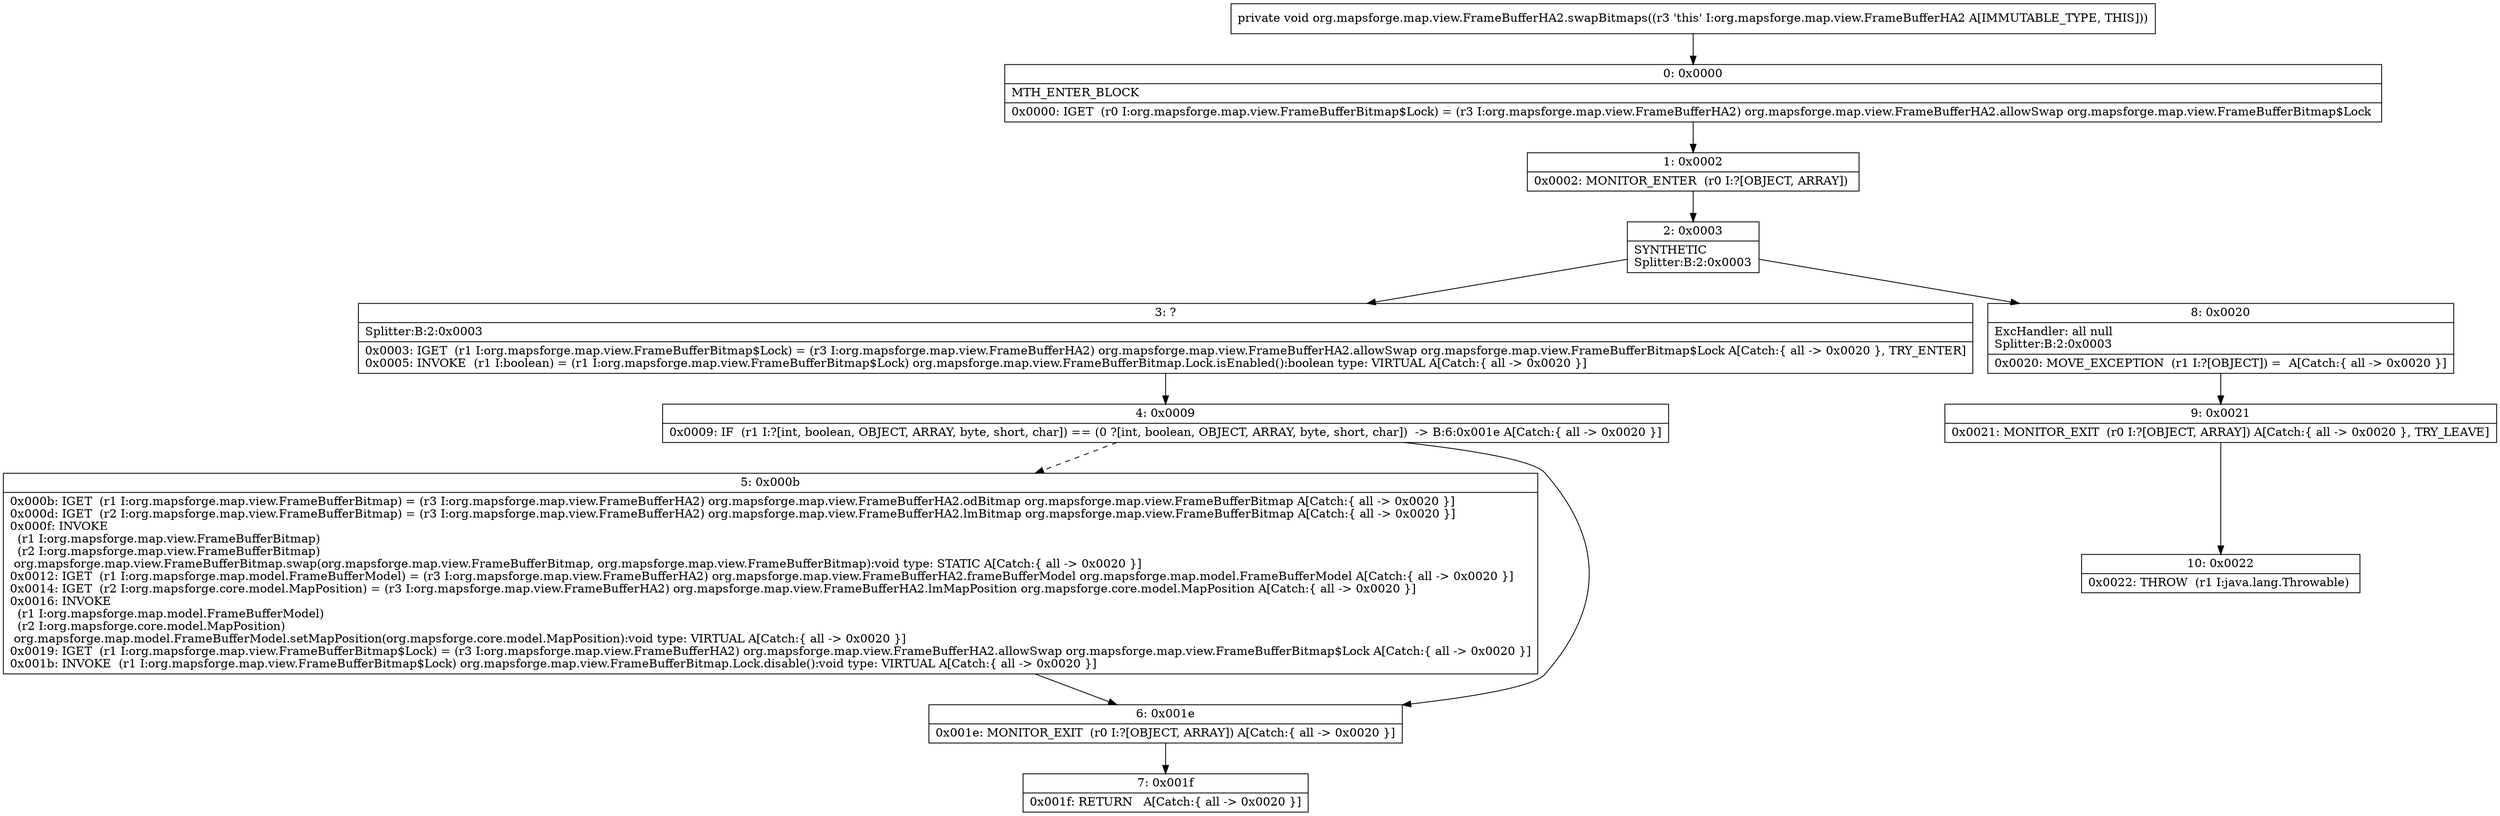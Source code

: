 digraph "CFG fororg.mapsforge.map.view.FrameBufferHA2.swapBitmaps()V" {
Node_0 [shape=record,label="{0\:\ 0x0000|MTH_ENTER_BLOCK\l|0x0000: IGET  (r0 I:org.mapsforge.map.view.FrameBufferBitmap$Lock) = (r3 I:org.mapsforge.map.view.FrameBufferHA2) org.mapsforge.map.view.FrameBufferHA2.allowSwap org.mapsforge.map.view.FrameBufferBitmap$Lock \l}"];
Node_1 [shape=record,label="{1\:\ 0x0002|0x0002: MONITOR_ENTER  (r0 I:?[OBJECT, ARRAY]) \l}"];
Node_2 [shape=record,label="{2\:\ 0x0003|SYNTHETIC\lSplitter:B:2:0x0003\l}"];
Node_3 [shape=record,label="{3\:\ ?|Splitter:B:2:0x0003\l|0x0003: IGET  (r1 I:org.mapsforge.map.view.FrameBufferBitmap$Lock) = (r3 I:org.mapsforge.map.view.FrameBufferHA2) org.mapsforge.map.view.FrameBufferHA2.allowSwap org.mapsforge.map.view.FrameBufferBitmap$Lock A[Catch:\{ all \-\> 0x0020 \}, TRY_ENTER]\l0x0005: INVOKE  (r1 I:boolean) = (r1 I:org.mapsforge.map.view.FrameBufferBitmap$Lock) org.mapsforge.map.view.FrameBufferBitmap.Lock.isEnabled():boolean type: VIRTUAL A[Catch:\{ all \-\> 0x0020 \}]\l}"];
Node_4 [shape=record,label="{4\:\ 0x0009|0x0009: IF  (r1 I:?[int, boolean, OBJECT, ARRAY, byte, short, char]) == (0 ?[int, boolean, OBJECT, ARRAY, byte, short, char])  \-\> B:6:0x001e A[Catch:\{ all \-\> 0x0020 \}]\l}"];
Node_5 [shape=record,label="{5\:\ 0x000b|0x000b: IGET  (r1 I:org.mapsforge.map.view.FrameBufferBitmap) = (r3 I:org.mapsforge.map.view.FrameBufferHA2) org.mapsforge.map.view.FrameBufferHA2.odBitmap org.mapsforge.map.view.FrameBufferBitmap A[Catch:\{ all \-\> 0x0020 \}]\l0x000d: IGET  (r2 I:org.mapsforge.map.view.FrameBufferBitmap) = (r3 I:org.mapsforge.map.view.FrameBufferHA2) org.mapsforge.map.view.FrameBufferHA2.lmBitmap org.mapsforge.map.view.FrameBufferBitmap A[Catch:\{ all \-\> 0x0020 \}]\l0x000f: INVOKE  \l  (r1 I:org.mapsforge.map.view.FrameBufferBitmap)\l  (r2 I:org.mapsforge.map.view.FrameBufferBitmap)\l org.mapsforge.map.view.FrameBufferBitmap.swap(org.mapsforge.map.view.FrameBufferBitmap, org.mapsforge.map.view.FrameBufferBitmap):void type: STATIC A[Catch:\{ all \-\> 0x0020 \}]\l0x0012: IGET  (r1 I:org.mapsforge.map.model.FrameBufferModel) = (r3 I:org.mapsforge.map.view.FrameBufferHA2) org.mapsforge.map.view.FrameBufferHA2.frameBufferModel org.mapsforge.map.model.FrameBufferModel A[Catch:\{ all \-\> 0x0020 \}]\l0x0014: IGET  (r2 I:org.mapsforge.core.model.MapPosition) = (r3 I:org.mapsforge.map.view.FrameBufferHA2) org.mapsforge.map.view.FrameBufferHA2.lmMapPosition org.mapsforge.core.model.MapPosition A[Catch:\{ all \-\> 0x0020 \}]\l0x0016: INVOKE  \l  (r1 I:org.mapsforge.map.model.FrameBufferModel)\l  (r2 I:org.mapsforge.core.model.MapPosition)\l org.mapsforge.map.model.FrameBufferModel.setMapPosition(org.mapsforge.core.model.MapPosition):void type: VIRTUAL A[Catch:\{ all \-\> 0x0020 \}]\l0x0019: IGET  (r1 I:org.mapsforge.map.view.FrameBufferBitmap$Lock) = (r3 I:org.mapsforge.map.view.FrameBufferHA2) org.mapsforge.map.view.FrameBufferHA2.allowSwap org.mapsforge.map.view.FrameBufferBitmap$Lock A[Catch:\{ all \-\> 0x0020 \}]\l0x001b: INVOKE  (r1 I:org.mapsforge.map.view.FrameBufferBitmap$Lock) org.mapsforge.map.view.FrameBufferBitmap.Lock.disable():void type: VIRTUAL A[Catch:\{ all \-\> 0x0020 \}]\l}"];
Node_6 [shape=record,label="{6\:\ 0x001e|0x001e: MONITOR_EXIT  (r0 I:?[OBJECT, ARRAY]) A[Catch:\{ all \-\> 0x0020 \}]\l}"];
Node_7 [shape=record,label="{7\:\ 0x001f|0x001f: RETURN   A[Catch:\{ all \-\> 0x0020 \}]\l}"];
Node_8 [shape=record,label="{8\:\ 0x0020|ExcHandler: all null\lSplitter:B:2:0x0003\l|0x0020: MOVE_EXCEPTION  (r1 I:?[OBJECT]) =  A[Catch:\{ all \-\> 0x0020 \}]\l}"];
Node_9 [shape=record,label="{9\:\ 0x0021|0x0021: MONITOR_EXIT  (r0 I:?[OBJECT, ARRAY]) A[Catch:\{ all \-\> 0x0020 \}, TRY_LEAVE]\l}"];
Node_10 [shape=record,label="{10\:\ 0x0022|0x0022: THROW  (r1 I:java.lang.Throwable) \l}"];
MethodNode[shape=record,label="{private void org.mapsforge.map.view.FrameBufferHA2.swapBitmaps((r3 'this' I:org.mapsforge.map.view.FrameBufferHA2 A[IMMUTABLE_TYPE, THIS])) }"];
MethodNode -> Node_0;
Node_0 -> Node_1;
Node_1 -> Node_2;
Node_2 -> Node_3;
Node_2 -> Node_8;
Node_3 -> Node_4;
Node_4 -> Node_5[style=dashed];
Node_4 -> Node_6;
Node_5 -> Node_6;
Node_6 -> Node_7;
Node_8 -> Node_9;
Node_9 -> Node_10;
}

